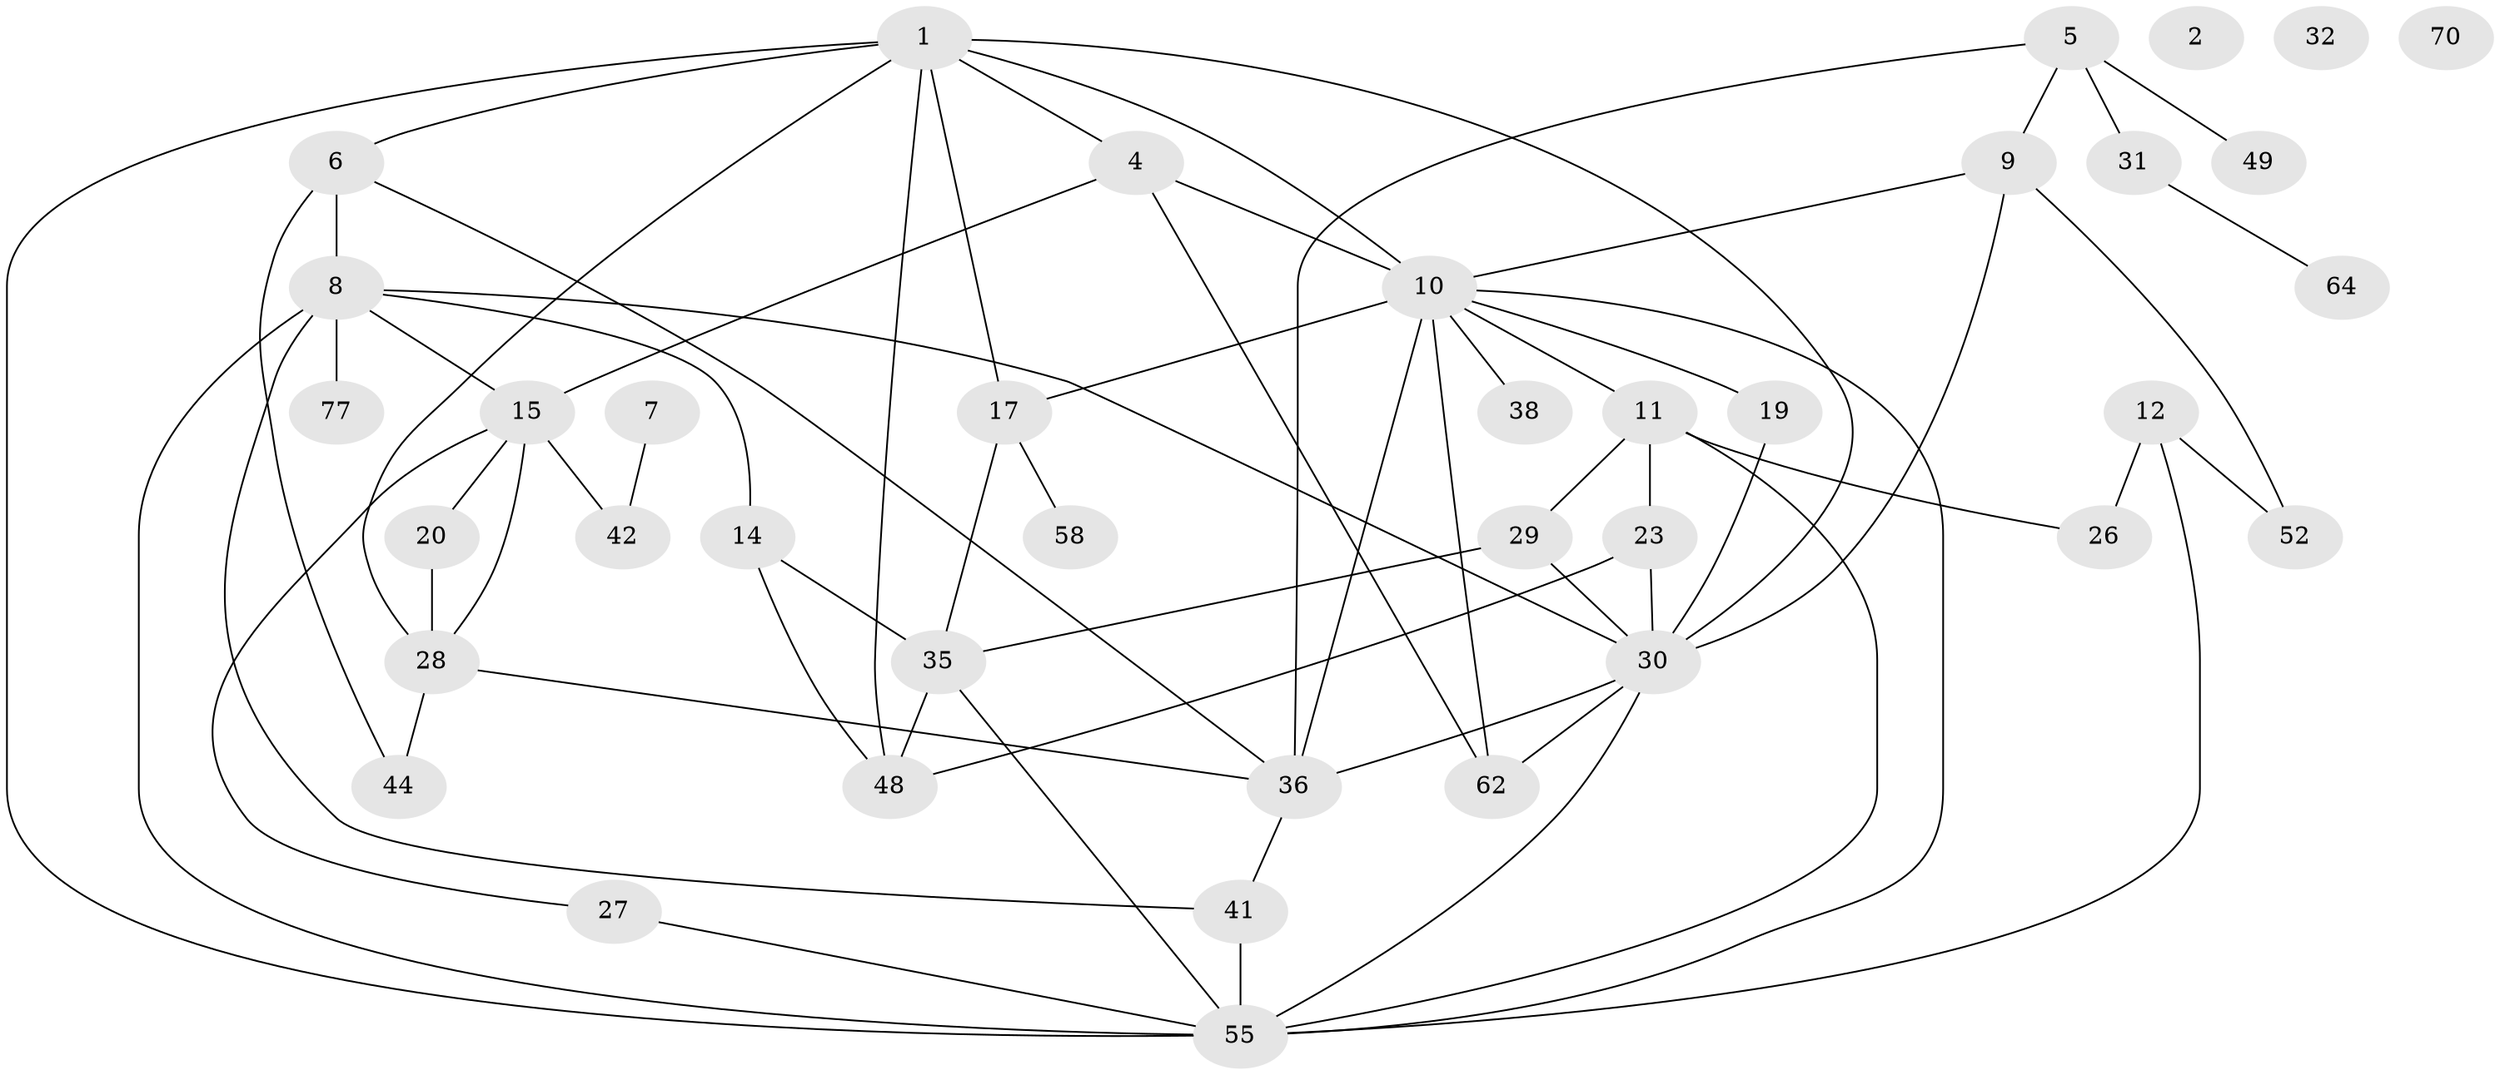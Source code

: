 // original degree distribution, {5: 0.07692307692307693, 0: 0.038461538461538464, 4: 0.21794871794871795, 3: 0.21794871794871795, 1: 0.1794871794871795, 2: 0.23076923076923078, 6: 0.02564102564102564, 9: 0.01282051282051282}
// Generated by graph-tools (version 1.1) at 2025/12/03/09/25 04:12:54]
// undirected, 39 vertices, 67 edges
graph export_dot {
graph [start="1"]
  node [color=gray90,style=filled];
  1 [super="+3"];
  2;
  4 [super="+25+18+59"];
  5 [super="+34"];
  6 [super="+60+24"];
  7;
  8 [super="+37"];
  9;
  10 [super="+75+22+39"];
  11 [super="+13"];
  12 [super="+46"];
  14 [super="+57"];
  15 [super="+50+45"];
  17;
  19 [super="+21"];
  20 [super="+66"];
  23 [super="+74"];
  26;
  27;
  28 [super="+53"];
  29 [super="+47"];
  30 [super="+67+51+61+56"];
  31 [super="+63"];
  32;
  35 [super="+71"];
  36 [super="+40"];
  38 [super="+76"];
  41;
  42;
  44 [super="+54"];
  48;
  49;
  52;
  55;
  58;
  62;
  64;
  70;
  77;
  1 -- 48;
  1 -- 55;
  1 -- 17;
  1 -- 4;
  1 -- 30;
  1 -- 28;
  1 -- 6;
  1 -- 10;
  4 -- 62;
  4 -- 15;
  4 -- 10 [weight=2];
  5 -- 9;
  5 -- 49;
  5 -- 36;
  5 -- 31;
  6 -- 8;
  6 -- 44;
  6 -- 36;
  7 -- 42;
  8 -- 41;
  8 -- 77;
  8 -- 55;
  8 -- 14;
  8 -- 15;
  8 -- 30;
  9 -- 52;
  9 -- 30;
  9 -- 10;
  10 -- 38;
  10 -- 62;
  10 -- 17;
  10 -- 19;
  10 -- 36 [weight=2];
  10 -- 55;
  10 -- 11 [weight=2];
  11 -- 23;
  11 -- 55;
  11 -- 26;
  11 -- 29;
  12 -- 52;
  12 -- 55;
  12 -- 26;
  14 -- 48;
  14 -- 35;
  15 -- 42;
  15 -- 27;
  15 -- 20;
  15 -- 28;
  17 -- 58;
  17 -- 35;
  19 -- 30;
  20 -- 28;
  23 -- 48;
  23 -- 30;
  27 -- 55;
  28 -- 44;
  28 -- 36;
  29 -- 35;
  29 -- 30;
  30 -- 62;
  30 -- 55;
  30 -- 36;
  31 -- 64;
  35 -- 55;
  35 -- 48;
  36 -- 41;
  41 -- 55;
}
